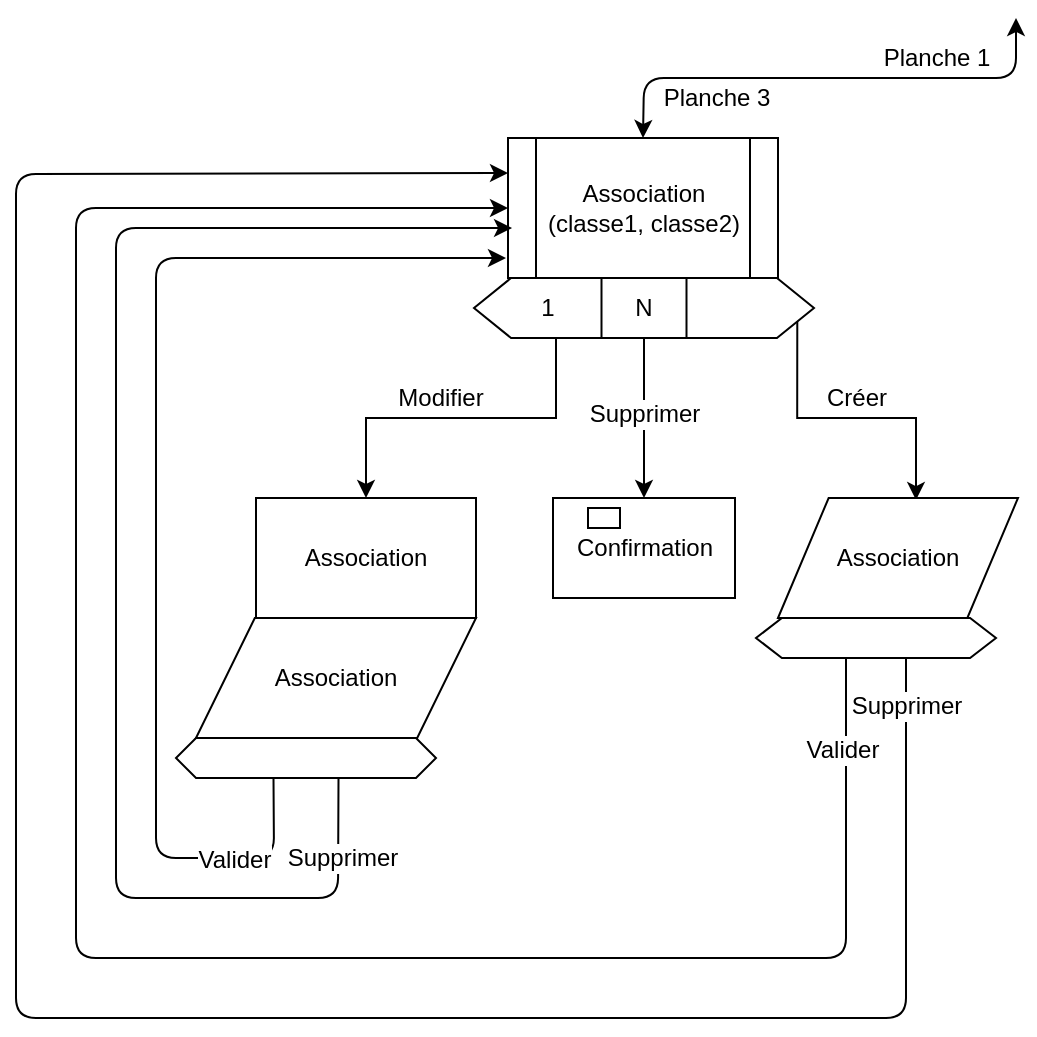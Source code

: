<mxfile version="10.7.9"><diagram name="Page-1" id="b5b7bab2-c9e2-2cf4-8b2a-24fd1a2a6d21"><mxGraphModel dx="754" dy="467" grid="1" gridSize="10" guides="1" tooltips="1" connect="1" arrows="1" fold="1" page="1" pageScale="1" pageWidth="827" pageHeight="1169" background="#ffffff" math="0" shadow="0"><root><object label="" id="0"><mxCell/></object><mxCell id="1" parent="0"/><mxCell id="5H97TiuI8cXBNGI3KNz6-7" style="edgeStyle=orthogonalEdgeStyle;rounded=0;orthogonalLoop=1;jettySize=auto;html=1;entryX=0.5;entryY=0;entryDx=0;entryDy=0;" parent="1" source="5H97TiuI8cXBNGI3KNz6-1" target="5H97TiuI8cXBNGI3KNz6-4" edge="1"><mxGeometry relative="1" as="geometry"><Array as="points"><mxPoint x="380" y="250"/><mxPoint x="285" y="250"/></Array></mxGeometry></mxCell><mxCell id="5H97TiuI8cXBNGI3KNz6-8" value="Modifier" style="text;html=1;resizable=0;points=[];align=center;verticalAlign=middle;labelBackgroundColor=#ffffff;" parent="5H97TiuI8cXBNGI3KNz6-7" vertex="1" connectable="0"><mxGeometry x="0.187" y="-4" relative="1" as="geometry"><mxPoint x="6" y="-6" as="offset"/></mxGeometry></mxCell><mxCell id="5H97TiuI8cXBNGI3KNz6-25" value="" style="edgeStyle=orthogonalEdgeStyle;rounded=0;orthogonalLoop=1;jettySize=auto;html=1;" parent="1" source="5H97TiuI8cXBNGI3KNz6-1" target="5H97TiuI8cXBNGI3KNz6-22" edge="1"><mxGeometry relative="1" as="geometry"/></mxCell><mxCell id="5H97TiuI8cXBNGI3KNz6-26" value="Supprimer" style="text;html=1;resizable=0;points=[];align=center;verticalAlign=middle;labelBackgroundColor=#ffffff;" parent="5H97TiuI8cXBNGI3KNz6-25" vertex="1" connectable="0"><mxGeometry x="0.3" y="-1" relative="1" as="geometry"><mxPoint x="1" y="-14.5" as="offset"/></mxGeometry></mxCell><mxCell id="2ZxWfmkuYnHIsWVTWKDh-5" style="edgeStyle=orthogonalEdgeStyle;rounded=0;orthogonalLoop=1;jettySize=auto;html=1;exitX=1;exitY=0.75;exitDx=0;exitDy=0;entryX=0.575;entryY=0.017;entryDx=0;entryDy=0;entryPerimeter=0;" parent="1" source="5H97TiuI8cXBNGI3KNz6-1" target="2ZxWfmkuYnHIsWVTWKDh-2" edge="1"><mxGeometry relative="1" as="geometry"/></mxCell><mxCell id="9gHKsbF3Crvy243oe8Cq-1" value="Créer" style="text;html=1;resizable=0;points=[];align=center;verticalAlign=middle;labelBackgroundColor=#ffffff;" vertex="1" connectable="0" parent="2ZxWfmkuYnHIsWVTWKDh-5"><mxGeometry x="-0.351" y="16" relative="1" as="geometry"><mxPoint x="29" y="6" as="offset"/></mxGeometry></mxCell><mxCell id="5H97TiuI8cXBNGI3KNz6-1" value="" style="shape=hexagon;perimeter=hexagonPerimeter2;whiteSpace=wrap;html=1;size=0.109;" parent="1" vertex="1"><mxGeometry x="339" y="180" width="170" height="30" as="geometry"/></mxCell><mxCell id="5H97TiuI8cXBNGI3KNz6-2" value="&lt;div&gt;Association&lt;/div&gt;&lt;div&gt;(classe1, classe2)&lt;br&gt;&lt;/div&gt;" style="shape=process;whiteSpace=wrap;html=1;backgroundOutline=1;" parent="1" vertex="1"><mxGeometry x="356" y="110" width="135" height="70" as="geometry"/></mxCell><mxCell id="5H97TiuI8cXBNGI3KNz6-3" value="Association" style="shape=parallelogram;perimeter=parallelogramPerimeter;whiteSpace=wrap;html=1;size=0.21;" parent="1" vertex="1"><mxGeometry x="200" y="350" width="140" height="60" as="geometry"/></mxCell><mxCell id="5H97TiuI8cXBNGI3KNz6-4" value="Association" style="rounded=0;whiteSpace=wrap;html=1;" parent="1" vertex="1"><mxGeometry x="230" y="290" width="110" height="60" as="geometry"/></mxCell><mxCell id="5H97TiuI8cXBNGI3KNz6-9" value="" style="shape=hexagon;perimeter=hexagonPerimeter2;whiteSpace=wrap;html=1;size=0.077;" parent="1" vertex="1"><mxGeometry x="190" y="410" width="130" height="20" as="geometry"/></mxCell><mxCell id="5H97TiuI8cXBNGI3KNz6-18" value="" style="endArrow=none;html=1;entryX=0.375;entryY=0;entryDx=0;entryDy=0;exitX=0.375;exitY=1;exitDx=0;exitDy=0;" parent="1" source="5H97TiuI8cXBNGI3KNz6-1" target="5H97TiuI8cXBNGI3KNz6-1" edge="1"><mxGeometry width="50" height="50" relative="1" as="geometry"><mxPoint x="140" y="580" as="sourcePoint"/><mxPoint x="190" y="530" as="targetPoint"/></mxGeometry></mxCell><mxCell id="5H97TiuI8cXBNGI3KNz6-19" value="1" style="text;html=1;strokeColor=none;fillColor=none;align=center;verticalAlign=middle;whiteSpace=wrap;rounded=0;" parent="1" vertex="1"><mxGeometry x="356" y="185" width="40" height="20" as="geometry"/></mxCell><mxCell id="5H97TiuI8cXBNGI3KNz6-20" value="" style="endArrow=none;html=1;entryX=0.625;entryY=0;entryDx=0;entryDy=0;exitX=0.625;exitY=1;exitDx=0;exitDy=0;" parent="1" source="5H97TiuI8cXBNGI3KNz6-1" target="5H97TiuI8cXBNGI3KNz6-1" edge="1"><mxGeometry width="50" height="50" relative="1" as="geometry"><mxPoint x="480" y="280" as="sourcePoint"/><mxPoint x="530" y="230" as="targetPoint"/></mxGeometry></mxCell><mxCell id="5H97TiuI8cXBNGI3KNz6-22" value="Confirmation" style="rounded=0;whiteSpace=wrap;html=1;" parent="1" vertex="1"><mxGeometry x="378.5" y="290" width="91" height="50" as="geometry"/></mxCell><mxCell id="5H97TiuI8cXBNGI3KNz6-27" value="N" style="text;html=1;strokeColor=none;fillColor=none;align=center;verticalAlign=middle;whiteSpace=wrap;rounded=0;" parent="1" vertex="1"><mxGeometry x="404" y="185" width="40" height="20" as="geometry"/></mxCell><mxCell id="5H97TiuI8cXBNGI3KNz6-28" value="" style="rounded=0;whiteSpace=wrap;html=1;" parent="1" vertex="1"><mxGeometry x="396" y="295" width="16" height="10" as="geometry"/></mxCell><mxCell id="2ZxWfmkuYnHIsWVTWKDh-2" value="Association" style="shape=parallelogram;perimeter=parallelogramPerimeter;whiteSpace=wrap;html=1;size=0.211;" parent="1" vertex="1"><mxGeometry x="491" y="290" width="120" height="60" as="geometry"/></mxCell><mxCell id="2ZxWfmkuYnHIsWVTWKDh-6" value="" style="shape=hexagon;perimeter=hexagonPerimeter2;whiteSpace=wrap;html=1;size=0.108;" parent="1" vertex="1"><mxGeometry x="480" y="350" width="120" height="20" as="geometry"/></mxCell><mxCell id="2ZxWfmkuYnHIsWVTWKDh-8" value="" style="endArrow=classic;html=1;exitX=0.375;exitY=1;exitDx=0;exitDy=0;entryX=0;entryY=0.5;entryDx=0;entryDy=0;" parent="1" source="2ZxWfmkuYnHIsWVTWKDh-6" target="5H97TiuI8cXBNGI3KNz6-2" edge="1"><mxGeometry width="50" height="50" relative="1" as="geometry"><mxPoint x="160" y="570" as="sourcePoint"/><mxPoint x="210" y="520" as="targetPoint"/><Array as="points"><mxPoint x="525" y="520"/><mxPoint x="140" y="520"/><mxPoint x="140" y="145"/></Array></mxGeometry></mxCell><mxCell id="2ZxWfmkuYnHIsWVTWKDh-13" value="Valider" style="text;html=1;resizable=0;points=[];align=center;verticalAlign=middle;labelBackgroundColor=#ffffff;" parent="2ZxWfmkuYnHIsWVTWKDh-8" vertex="1" connectable="0"><mxGeometry x="-0.918" y="-2" relative="1" as="geometry"><mxPoint as="offset"/></mxGeometry></mxCell><mxCell id="2ZxWfmkuYnHIsWVTWKDh-9" value="" style="endArrow=classic;html=1;exitX=0.375;exitY=1;exitDx=0;exitDy=0;" parent="1" source="5H97TiuI8cXBNGI3KNz6-9" edge="1"><mxGeometry width="50" height="50" relative="1" as="geometry"><mxPoint x="130" y="600" as="sourcePoint"/><mxPoint x="355" y="170" as="targetPoint"/><Array as="points"><mxPoint x="239" y="470"/><mxPoint x="180" y="470"/><mxPoint x="180" y="170"/></Array></mxGeometry></mxCell><mxCell id="2ZxWfmkuYnHIsWVTWKDh-10" value="Valider" style="text;html=1;resizable=0;points=[];align=center;verticalAlign=middle;labelBackgroundColor=#ffffff;" parent="2ZxWfmkuYnHIsWVTWKDh-9" vertex="1" connectable="0"><mxGeometry x="-0.861" y="-20" relative="1" as="geometry"><mxPoint x="-20" y="21" as="offset"/></mxGeometry></mxCell><mxCell id="2ZxWfmkuYnHIsWVTWKDh-11" value="" style="endArrow=classic;html=1;exitX=0.625;exitY=1;exitDx=0;exitDy=0;entryX=0.015;entryY=0.643;entryDx=0;entryDy=0;entryPerimeter=0;" parent="1" source="5H97TiuI8cXBNGI3KNz6-9" target="5H97TiuI8cXBNGI3KNz6-2" edge="1"><mxGeometry width="50" height="50" relative="1" as="geometry"><mxPoint x="130" y="600" as="sourcePoint"/><mxPoint x="180" y="550" as="targetPoint"/><Array as="points"><mxPoint x="271" y="490"/><mxPoint x="160" y="490"/><mxPoint x="160" y="155"/></Array></mxGeometry></mxCell><mxCell id="2ZxWfmkuYnHIsWVTWKDh-12" value="Supprimer" style="text;html=1;resizable=0;points=[];align=center;verticalAlign=middle;labelBackgroundColor=#ffffff;" parent="2ZxWfmkuYnHIsWVTWKDh-11" vertex="1" connectable="0"><mxGeometry x="-0.886" y="2" relative="1" as="geometry"><mxPoint as="offset"/></mxGeometry></mxCell><mxCell id="2ZxWfmkuYnHIsWVTWKDh-14" value="" style="endArrow=classic;html=1;exitX=0.625;exitY=1;exitDx=0;exitDy=0;entryX=0;entryY=0.25;entryDx=0;entryDy=0;" parent="1" source="2ZxWfmkuYnHIsWVTWKDh-6" target="5H97TiuI8cXBNGI3KNz6-2" edge="1"><mxGeometry width="50" height="50" relative="1" as="geometry"><mxPoint x="130" y="600" as="sourcePoint"/><mxPoint x="180" y="550" as="targetPoint"/><Array as="points"><mxPoint x="555" y="550"/><mxPoint x="110" y="550"/><mxPoint x="110" y="128"/></Array></mxGeometry></mxCell><mxCell id="2ZxWfmkuYnHIsWVTWKDh-15" value="Supprimer" style="text;html=1;resizable=0;points=[];align=center;verticalAlign=middle;labelBackgroundColor=#ffffff;" parent="2ZxWfmkuYnHIsWVTWKDh-14" vertex="1" connectable="0"><mxGeometry x="-0.964" relative="1" as="geometry"><mxPoint as="offset"/></mxGeometry></mxCell><mxCell id="2ZxWfmkuYnHIsWVTWKDh-1" value="" style="endArrow=classic;startArrow=classic;html=1;entryX=0.5;entryY=0;entryDx=0;entryDy=0;" parent="1" target="5H97TiuI8cXBNGI3KNz6-2" edge="1"><mxGeometry width="50" height="50" relative="1" as="geometry"><mxPoint x="610" y="50" as="sourcePoint"/><mxPoint x="150" y="580" as="targetPoint"/><Array as="points"><mxPoint x="610" y="80"/><mxPoint x="424" y="80"/></Array></mxGeometry></mxCell><mxCell id="2ZxWfmkuYnHIsWVTWKDh-3" value="Planche 1" style="text;html=1;strokeColor=none;fillColor=none;align=center;verticalAlign=middle;whiteSpace=wrap;rounded=0;" parent="1" vertex="1"><mxGeometry x="540" y="60" width="61" height="20" as="geometry"/></mxCell><mxCell id="2ZxWfmkuYnHIsWVTWKDh-4" value="Planche 3" style="text;html=1;strokeColor=none;fillColor=none;align=center;verticalAlign=middle;whiteSpace=wrap;rounded=0;" parent="1" vertex="1"><mxGeometry x="430" y="80" width="61" height="20" as="geometry"/></mxCell></root></mxGraphModel></diagram></mxfile>